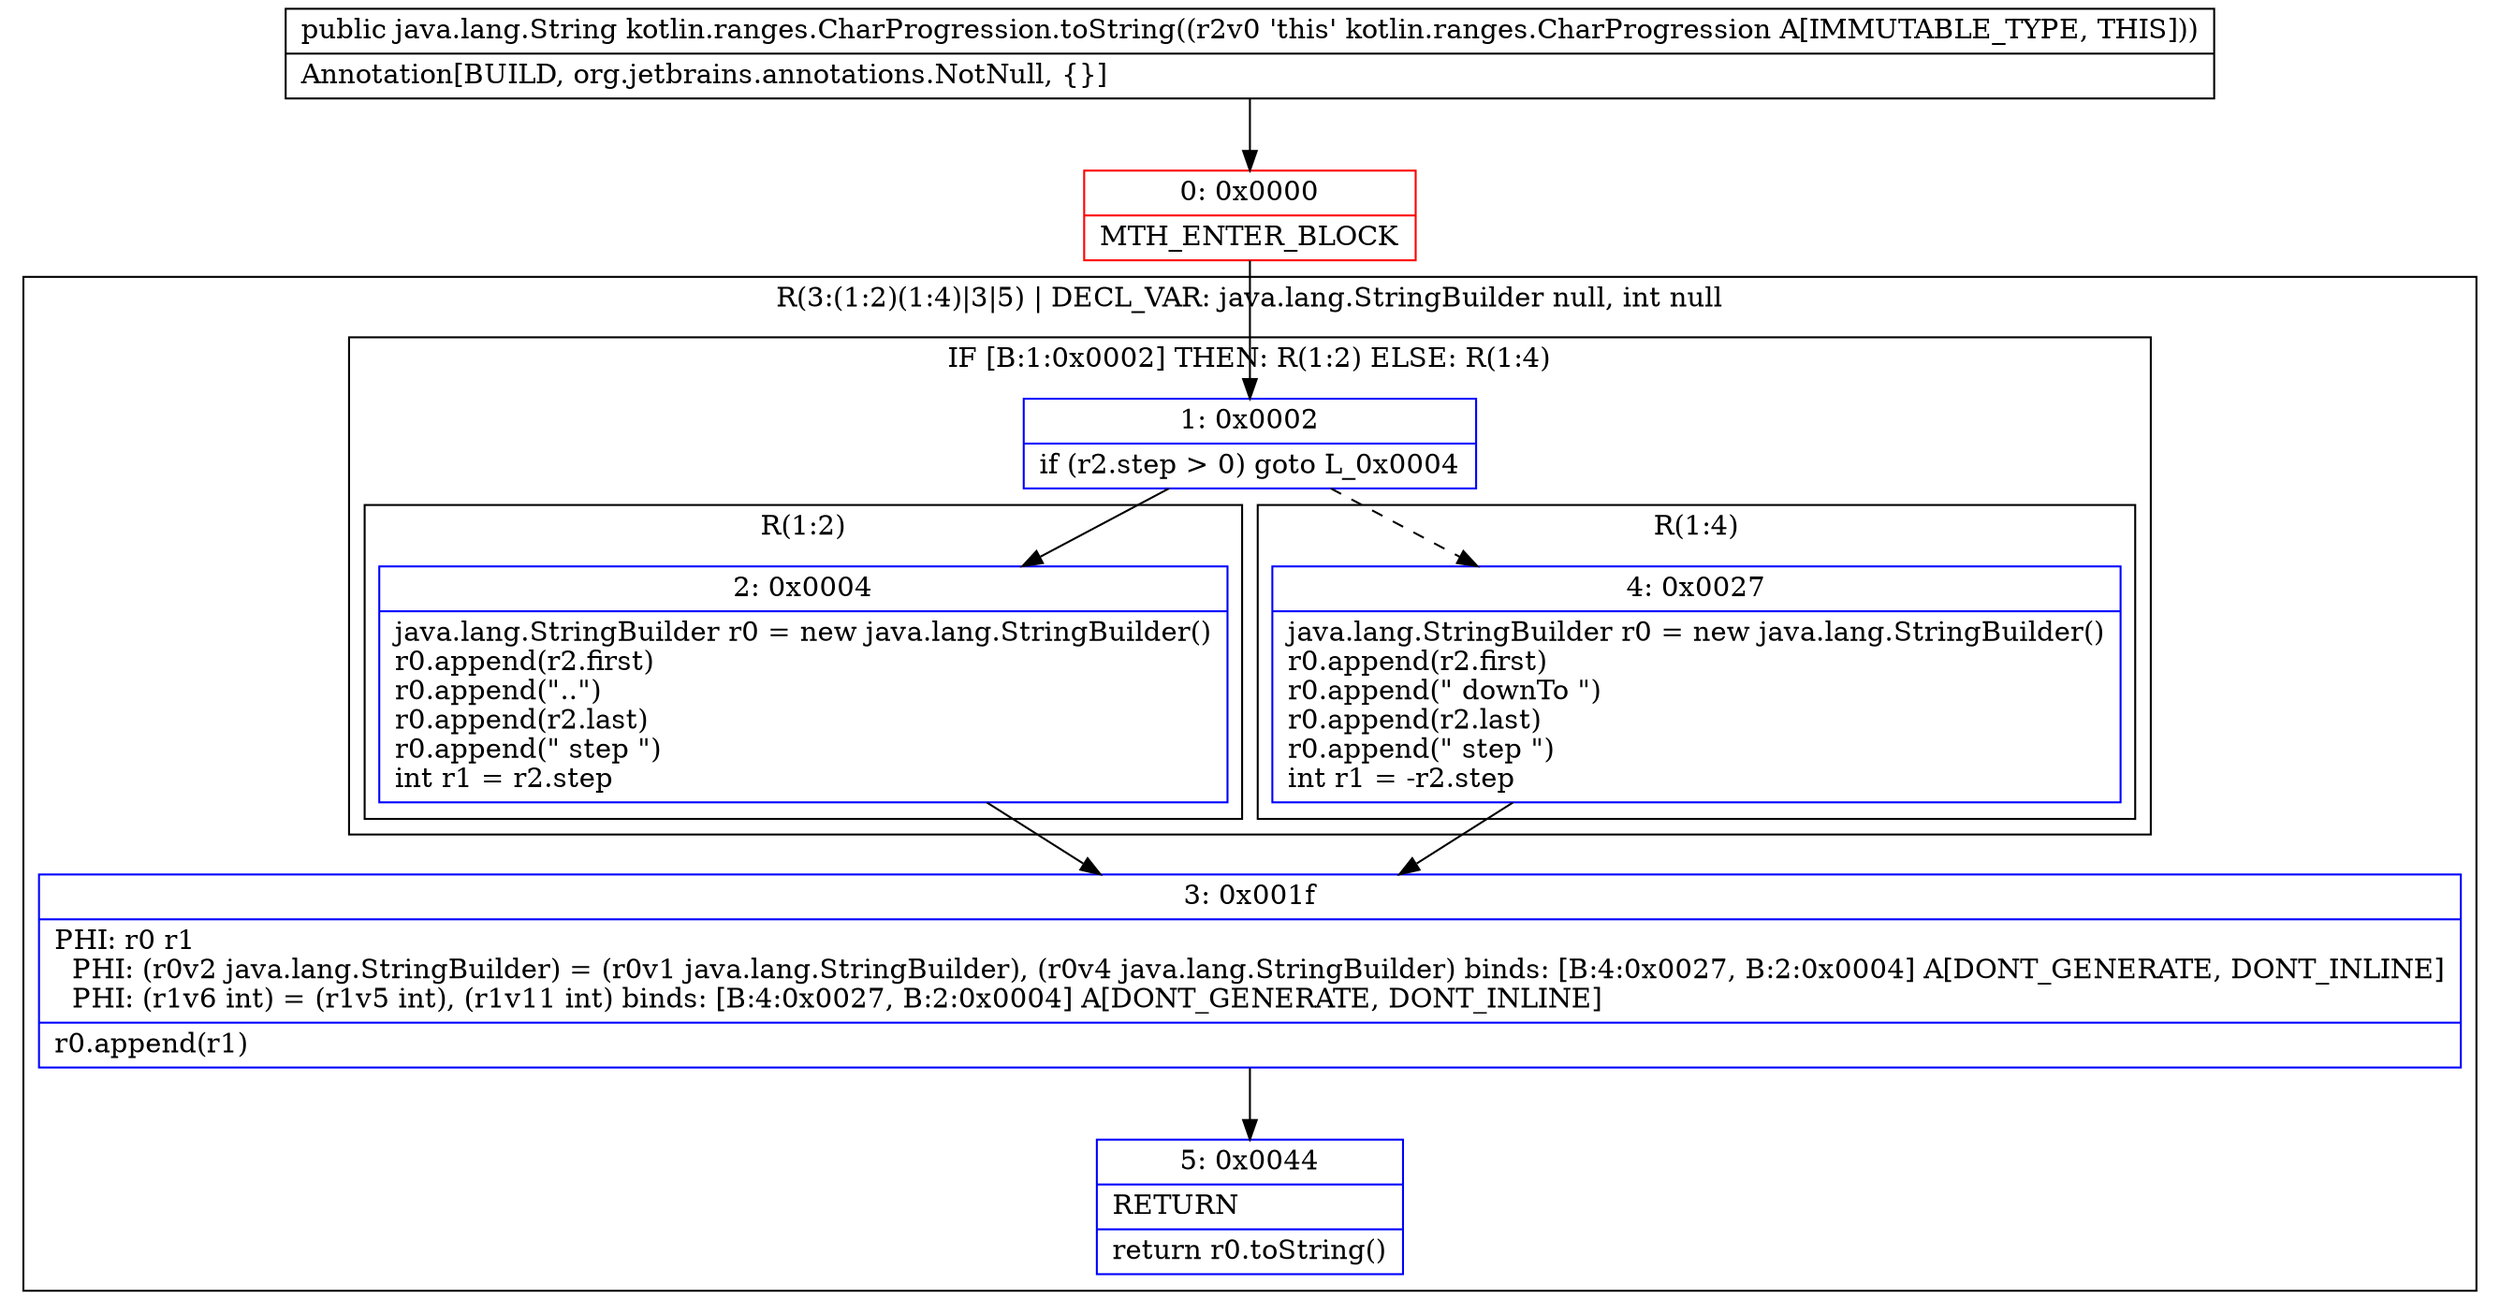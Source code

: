 digraph "CFG forkotlin.ranges.CharProgression.toString()Ljava\/lang\/String;" {
subgraph cluster_Region_2001850533 {
label = "R(3:(1:2)(1:4)|3|5) | DECL_VAR: java.lang.StringBuilder null, int null\l";
node [shape=record,color=blue];
subgraph cluster_IfRegion_315402849 {
label = "IF [B:1:0x0002] THEN: R(1:2) ELSE: R(1:4)";
node [shape=record,color=blue];
Node_1 [shape=record,label="{1\:\ 0x0002|if (r2.step \> 0) goto L_0x0004\l}"];
subgraph cluster_Region_794848166 {
label = "R(1:2)";
node [shape=record,color=blue];
Node_2 [shape=record,label="{2\:\ 0x0004|java.lang.StringBuilder r0 = new java.lang.StringBuilder()\lr0.append(r2.first)\lr0.append(\"..\")\lr0.append(r2.last)\lr0.append(\" step \")\lint r1 = r2.step\l}"];
}
subgraph cluster_Region_99652186 {
label = "R(1:4)";
node [shape=record,color=blue];
Node_4 [shape=record,label="{4\:\ 0x0027|java.lang.StringBuilder r0 = new java.lang.StringBuilder()\lr0.append(r2.first)\lr0.append(\" downTo \")\lr0.append(r2.last)\lr0.append(\" step \")\lint r1 = \-r2.step\l}"];
}
}
Node_3 [shape=record,label="{3\:\ 0x001f|PHI: r0 r1 \l  PHI: (r0v2 java.lang.StringBuilder) = (r0v1 java.lang.StringBuilder), (r0v4 java.lang.StringBuilder) binds: [B:4:0x0027, B:2:0x0004] A[DONT_GENERATE, DONT_INLINE]\l  PHI: (r1v6 int) = (r1v5 int), (r1v11 int) binds: [B:4:0x0027, B:2:0x0004] A[DONT_GENERATE, DONT_INLINE]\l|r0.append(r1)\l}"];
Node_5 [shape=record,label="{5\:\ 0x0044|RETURN\l|return r0.toString()\l}"];
}
Node_0 [shape=record,color=red,label="{0\:\ 0x0000|MTH_ENTER_BLOCK\l}"];
MethodNode[shape=record,label="{public java.lang.String kotlin.ranges.CharProgression.toString((r2v0 'this' kotlin.ranges.CharProgression A[IMMUTABLE_TYPE, THIS]))  | Annotation[BUILD, org.jetbrains.annotations.NotNull, \{\}]\l}"];
MethodNode -> Node_0;
Node_1 -> Node_2;
Node_1 -> Node_4[style=dashed];
Node_2 -> Node_3;
Node_4 -> Node_3;
Node_3 -> Node_5;
Node_0 -> Node_1;
}

